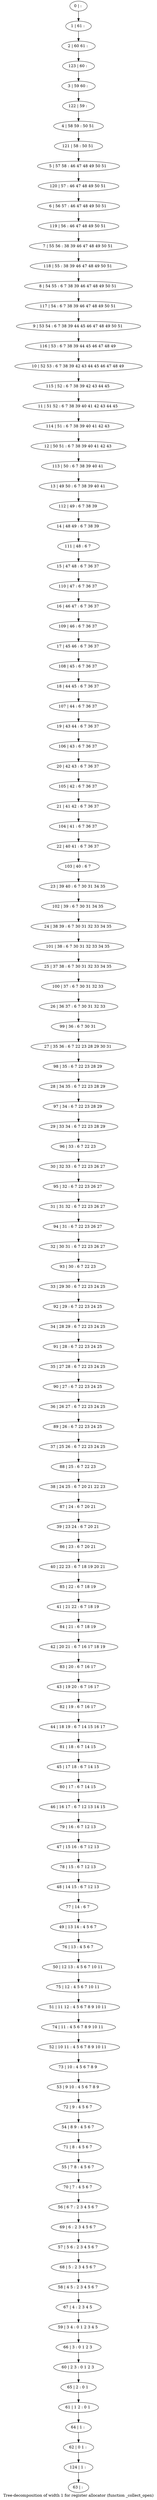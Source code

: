 digraph G {
graph [label="Tree-decomposition of width 1 for register allocator (function _collect_open)"]
0[label="0 | : "];
1[label="1 | 61 : "];
2[label="2 | 60 61 : "];
3[label="3 | 59 60 : "];
4[label="4 | 58 59 : 50 51 "];
5[label="5 | 57 58 : 46 47 48 49 50 51 "];
6[label="6 | 56 57 : 46 47 48 49 50 51 "];
7[label="7 | 55 56 : 38 39 46 47 48 49 50 51 "];
8[label="8 | 54 55 : 6 7 38 39 46 47 48 49 50 51 "];
9[label="9 | 53 54 : 6 7 38 39 44 45 46 47 48 49 50 51 "];
10[label="10 | 52 53 : 6 7 38 39 42 43 44 45 46 47 48 49 "];
11[label="11 | 51 52 : 6 7 38 39 40 41 42 43 44 45 "];
12[label="12 | 50 51 : 6 7 38 39 40 41 42 43 "];
13[label="13 | 49 50 : 6 7 38 39 40 41 "];
14[label="14 | 48 49 : 6 7 38 39 "];
15[label="15 | 47 48 : 6 7 36 37 "];
16[label="16 | 46 47 : 6 7 36 37 "];
17[label="17 | 45 46 : 6 7 36 37 "];
18[label="18 | 44 45 : 6 7 36 37 "];
19[label="19 | 43 44 : 6 7 36 37 "];
20[label="20 | 42 43 : 6 7 36 37 "];
21[label="21 | 41 42 : 6 7 36 37 "];
22[label="22 | 40 41 : 6 7 36 37 "];
23[label="23 | 39 40 : 6 7 30 31 34 35 "];
24[label="24 | 38 39 : 6 7 30 31 32 33 34 35 "];
25[label="25 | 37 38 : 6 7 30 31 32 33 34 35 "];
26[label="26 | 36 37 : 6 7 30 31 32 33 "];
27[label="27 | 35 36 : 6 7 22 23 28 29 30 31 "];
28[label="28 | 34 35 : 6 7 22 23 28 29 "];
29[label="29 | 33 34 : 6 7 22 23 28 29 "];
30[label="30 | 32 33 : 6 7 22 23 26 27 "];
31[label="31 | 31 32 : 6 7 22 23 26 27 "];
32[label="32 | 30 31 : 6 7 22 23 26 27 "];
33[label="33 | 29 30 : 6 7 22 23 24 25 "];
34[label="34 | 28 29 : 6 7 22 23 24 25 "];
35[label="35 | 27 28 : 6 7 22 23 24 25 "];
36[label="36 | 26 27 : 6 7 22 23 24 25 "];
37[label="37 | 25 26 : 6 7 22 23 24 25 "];
38[label="38 | 24 25 : 6 7 20 21 22 23 "];
39[label="39 | 23 24 : 6 7 20 21 "];
40[label="40 | 22 23 : 6 7 18 19 20 21 "];
41[label="41 | 21 22 : 6 7 18 19 "];
42[label="42 | 20 21 : 6 7 16 17 18 19 "];
43[label="43 | 19 20 : 6 7 16 17 "];
44[label="44 | 18 19 : 6 7 14 15 16 17 "];
45[label="45 | 17 18 : 6 7 14 15 "];
46[label="46 | 16 17 : 6 7 12 13 14 15 "];
47[label="47 | 15 16 : 6 7 12 13 "];
48[label="48 | 14 15 : 6 7 12 13 "];
49[label="49 | 13 14 : 4 5 6 7 "];
50[label="50 | 12 13 : 4 5 6 7 10 11 "];
51[label="51 | 11 12 : 4 5 6 7 8 9 10 11 "];
52[label="52 | 10 11 : 4 5 6 7 8 9 10 11 "];
53[label="53 | 9 10 : 4 5 6 7 8 9 "];
54[label="54 | 8 9 : 4 5 6 7 "];
55[label="55 | 7 8 : 4 5 6 7 "];
56[label="56 | 6 7 : 2 3 4 5 6 7 "];
57[label="57 | 5 6 : 2 3 4 5 6 7 "];
58[label="58 | 4 5 : 2 3 4 5 6 7 "];
59[label="59 | 3 4 : 0 1 2 3 4 5 "];
60[label="60 | 2 3 : 0 1 2 3 "];
61[label="61 | 1 2 : 0 1 "];
62[label="62 | 0 1 : "];
63[label="63 | : "];
64[label="64 | 1 : "];
65[label="65 | 2 : 0 1 "];
66[label="66 | 3 : 0 1 2 3 "];
67[label="67 | 4 : 2 3 4 5 "];
68[label="68 | 5 : 2 3 4 5 6 7 "];
69[label="69 | 6 : 2 3 4 5 6 7 "];
70[label="70 | 7 : 4 5 6 7 "];
71[label="71 | 8 : 4 5 6 7 "];
72[label="72 | 9 : 4 5 6 7 "];
73[label="73 | 10 : 4 5 6 7 8 9 "];
74[label="74 | 11 : 4 5 6 7 8 9 10 11 "];
75[label="75 | 12 : 4 5 6 7 10 11 "];
76[label="76 | 13 : 4 5 6 7 "];
77[label="77 | 14 : 6 7 "];
78[label="78 | 15 : 6 7 12 13 "];
79[label="79 | 16 : 6 7 12 13 "];
80[label="80 | 17 : 6 7 14 15 "];
81[label="81 | 18 : 6 7 14 15 "];
82[label="82 | 19 : 6 7 16 17 "];
83[label="83 | 20 : 6 7 16 17 "];
84[label="84 | 21 : 6 7 18 19 "];
85[label="85 | 22 : 6 7 18 19 "];
86[label="86 | 23 : 6 7 20 21 "];
87[label="87 | 24 : 6 7 20 21 "];
88[label="88 | 25 : 6 7 22 23 "];
89[label="89 | 26 : 6 7 22 23 24 25 "];
90[label="90 | 27 : 6 7 22 23 24 25 "];
91[label="91 | 28 : 6 7 22 23 24 25 "];
92[label="92 | 29 : 6 7 22 23 24 25 "];
93[label="93 | 30 : 6 7 22 23 "];
94[label="94 | 31 : 6 7 22 23 26 27 "];
95[label="95 | 32 : 6 7 22 23 26 27 "];
96[label="96 | 33 : 6 7 22 23 "];
97[label="97 | 34 : 6 7 22 23 28 29 "];
98[label="98 | 35 : 6 7 22 23 28 29 "];
99[label="99 | 36 : 6 7 30 31 "];
100[label="100 | 37 : 6 7 30 31 32 33 "];
101[label="101 | 38 : 6 7 30 31 32 33 34 35 "];
102[label="102 | 39 : 6 7 30 31 34 35 "];
103[label="103 | 40 : 6 7 "];
104[label="104 | 41 : 6 7 36 37 "];
105[label="105 | 42 : 6 7 36 37 "];
106[label="106 | 43 : 6 7 36 37 "];
107[label="107 | 44 : 6 7 36 37 "];
108[label="108 | 45 : 6 7 36 37 "];
109[label="109 | 46 : 6 7 36 37 "];
110[label="110 | 47 : 6 7 36 37 "];
111[label="111 | 48 : 6 7 "];
112[label="112 | 49 : 6 7 38 39 "];
113[label="113 | 50 : 6 7 38 39 40 41 "];
114[label="114 | 51 : 6 7 38 39 40 41 42 43 "];
115[label="115 | 52 : 6 7 38 39 42 43 44 45 "];
116[label="116 | 53 : 6 7 38 39 44 45 46 47 48 49 "];
117[label="117 | 54 : 6 7 38 39 46 47 48 49 50 51 "];
118[label="118 | 55 : 38 39 46 47 48 49 50 51 "];
119[label="119 | 56 : 46 47 48 49 50 51 "];
120[label="120 | 57 : 46 47 48 49 50 51 "];
121[label="121 | 58 : 50 51 "];
122[label="122 | 59 : "];
123[label="123 | 60 : "];
124[label="124 | 1 : "];
0->1 ;
1->2 ;
64->62 ;
61->64 ;
65->61 ;
60->65 ;
66->60 ;
59->66 ;
67->59 ;
58->67 ;
68->58 ;
57->68 ;
69->57 ;
56->69 ;
70->56 ;
55->70 ;
71->55 ;
54->71 ;
72->54 ;
53->72 ;
73->53 ;
52->73 ;
74->52 ;
51->74 ;
75->51 ;
50->75 ;
76->50 ;
49->76 ;
77->49 ;
48->77 ;
78->48 ;
47->78 ;
79->47 ;
46->79 ;
80->46 ;
45->80 ;
81->45 ;
44->81 ;
82->44 ;
43->82 ;
83->43 ;
42->83 ;
84->42 ;
41->84 ;
85->41 ;
40->85 ;
86->40 ;
39->86 ;
87->39 ;
38->87 ;
88->38 ;
37->88 ;
89->37 ;
36->89 ;
90->36 ;
35->90 ;
91->35 ;
34->91 ;
92->34 ;
33->92 ;
93->33 ;
32->93 ;
94->32 ;
31->94 ;
95->31 ;
30->95 ;
96->30 ;
29->96 ;
97->29 ;
28->97 ;
98->28 ;
27->98 ;
99->27 ;
26->99 ;
100->26 ;
25->100 ;
101->25 ;
24->101 ;
102->24 ;
23->102 ;
103->23 ;
22->103 ;
104->22 ;
21->104 ;
105->21 ;
20->105 ;
106->20 ;
19->106 ;
107->19 ;
18->107 ;
108->18 ;
17->108 ;
109->17 ;
16->109 ;
110->16 ;
15->110 ;
111->15 ;
14->111 ;
112->14 ;
13->112 ;
113->13 ;
12->113 ;
114->12 ;
11->114 ;
115->11 ;
10->115 ;
116->10 ;
9->116 ;
117->9 ;
8->117 ;
118->8 ;
7->118 ;
119->7 ;
6->119 ;
120->6 ;
5->120 ;
121->5 ;
4->121 ;
122->4 ;
3->122 ;
123->3 ;
2->123 ;
124->63 ;
62->124 ;
}
